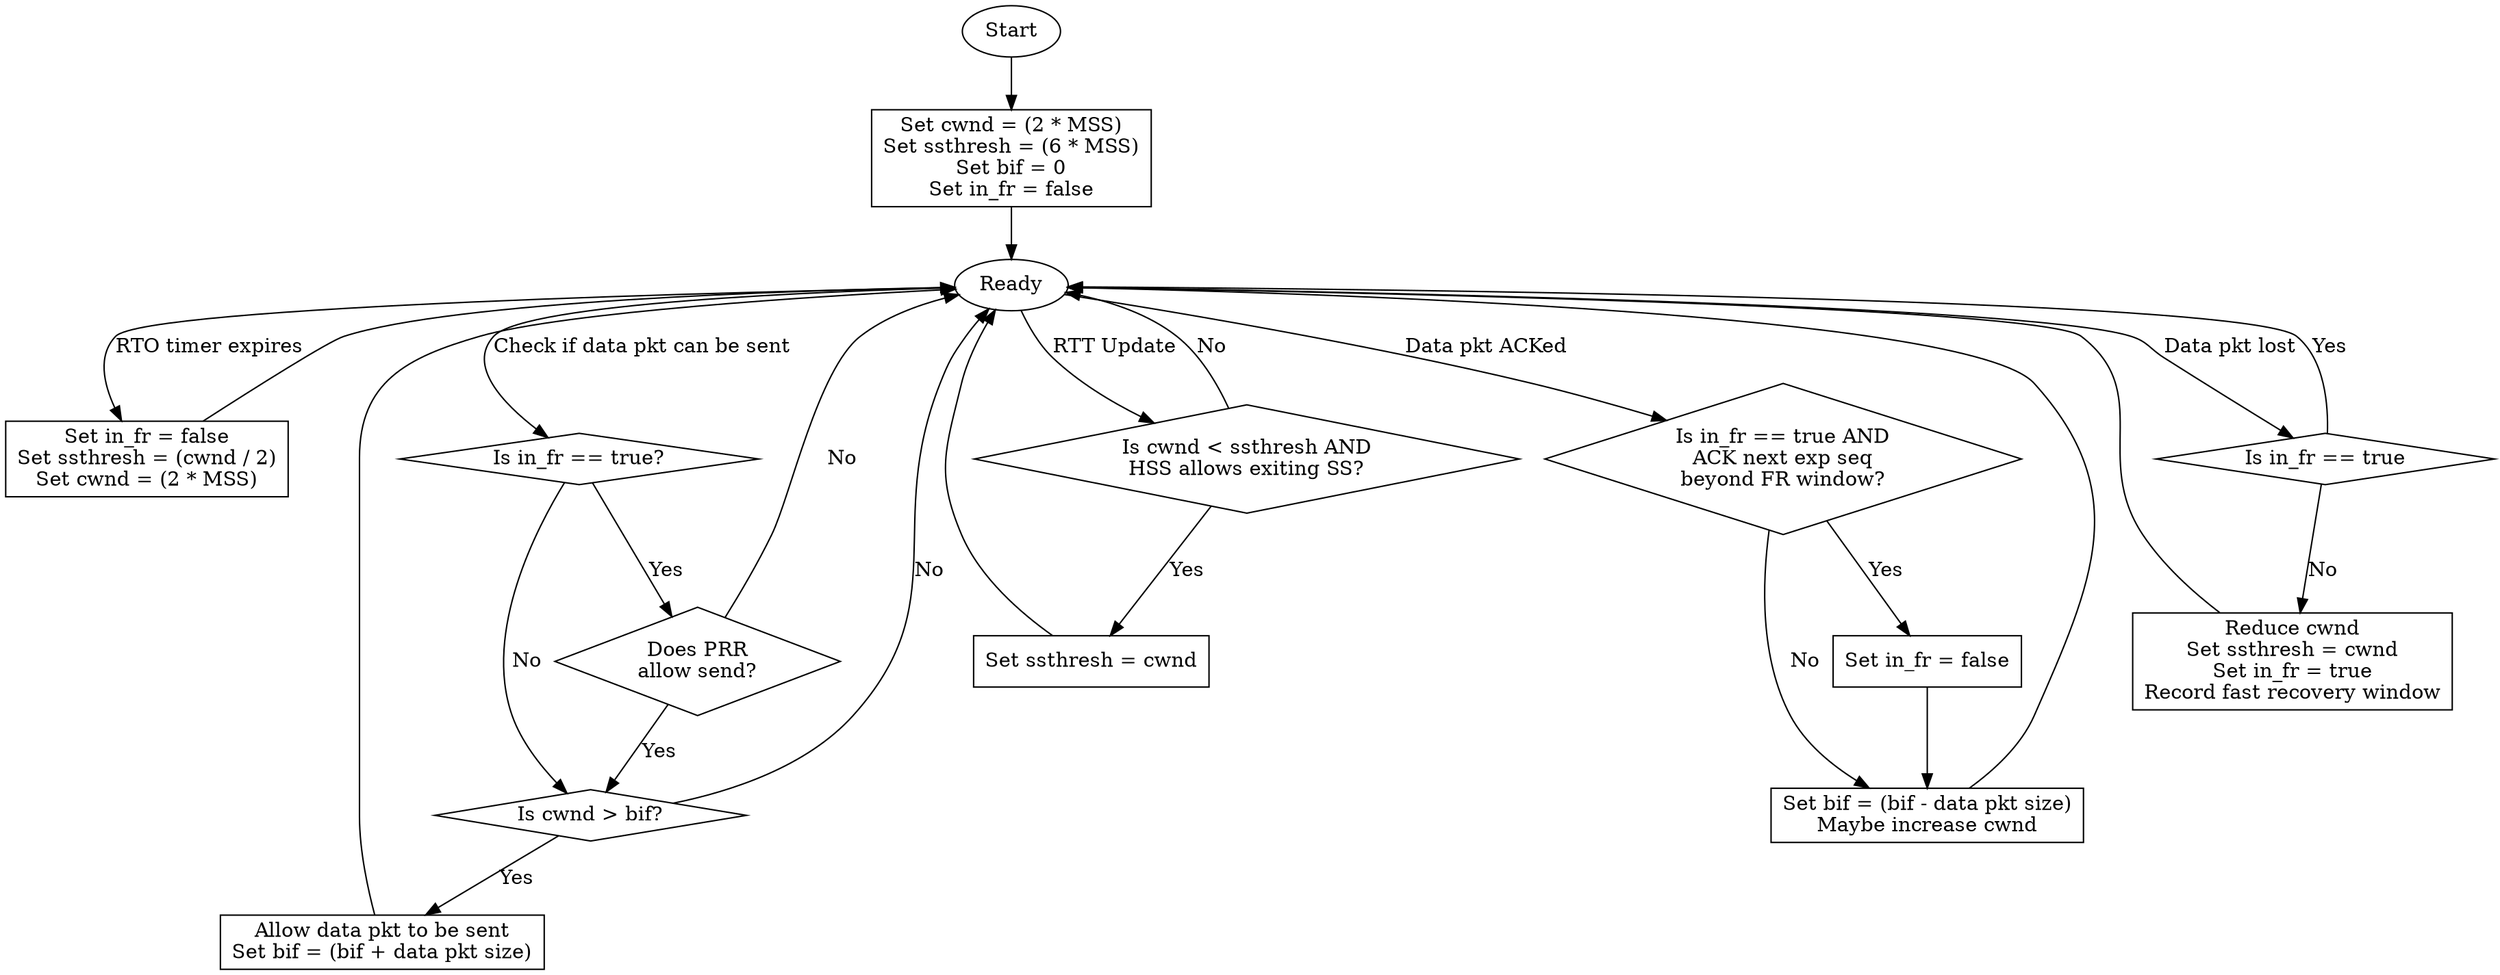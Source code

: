digraph sliq_congestion_control {
    strt [ shape = ellipse, label = "Start" ];
    redy [ shape = ellipse, label = "Ready" ];
    init [ shape = box,     label = "Set cwnd = (2 * MSS)\nSet ssthresh = (6 * MSS)\nSet bif = 0\nSet in_fr = false" ];
    blk1 [ shape = box,     label = "Allow data pkt to be sent\nSet bif = (bif + data pkt size)" ];
    blk2 [ shape = box,     label = "Set ssthresh = cwnd" ];
    blk3 [ shape = box,     label = "Set in_fr = false" ];
    blk4 [ shape = box,     label = "Set bif = (bif - data pkt size)\nMaybe increase cwnd" ];
    blk5 [ shape = box,     label = "Reduce cwnd\nSet ssthresh = cwnd\nSet in_fr = true\nRecord fast recovery window" ];
    blk6 [ shape = box,     label = "Set in_fr = false\nSet ssthresh = (cwnd / 2)\nSet cwnd = (2 * MSS)" ];
    dsc1 [ shape = diamond, label = "Is in_fr == true?" ];
    dsc2 [ shape = diamond, label = "Does PRR\nallow send?" ];
    dsc3 [ shape = diamond, label = "Is cwnd > bif?" ];
    dsc4 [ shape = diamond, label = "Is cwnd < ssthresh AND\nHSS allows exiting SS?" ];
    dsc5 [ shape = diamond, label = "Is in_fr == true AND\nACK next exp seq\nbeyond FR window?" ];
    dsc6 [ shape = diamond, label = "Is in_fr == true" ];

    strt -> init;
    init -> redy;

    redy -> dsc1 [ label = "Check if data pkt can be sent" ];
    dsc1 -> dsc2 [ label = "Yes" ];
    dsc1 -> dsc3 [ label = "No" ];
    dsc2 -> dsc3 [ label = "Yes" ];
    dsc2 -> redy [ label = "No" ];
    dsc3 -> blk1 [ label = "Yes" ];
    dsc3 -> redy [ label = "No" ];
    blk1 -> redy

    redy -> dsc4 [ label = "RTT Update" ];
    dsc4 -> blk2 [ label = "Yes" ];
    dsc4 -> redy [ label = "No" ];
    blk2 -> redy;

    redy -> dsc5 [ label = "Data pkt ACKed" ];
    dsc5 -> blk3 [ label = "Yes" ];
    dsc5 -> blk4 [ label = "No" ];
    blk3 -> blk4;
    blk4 -> redy;

    redy -> dsc6 [ label = "Data pkt lost" ];
    dsc6 -> redy [ label = "Yes" ];
    dsc6 -> blk5 [ label = "No" ];
    blk5 -> redy;

    redy -> blk6 [ label = "RTO timer expires" ];
    blk6 -> redy;
}
